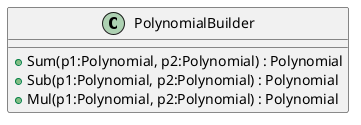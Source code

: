 @startuml
class PolynomialBuilder {
    + Sum(p1:Polynomial, p2:Polynomial) : Polynomial
    + Sub(p1:Polynomial, p2:Polynomial) : Polynomial
    + Mul(p1:Polynomial, p2:Polynomial) : Polynomial
}
@enduml
